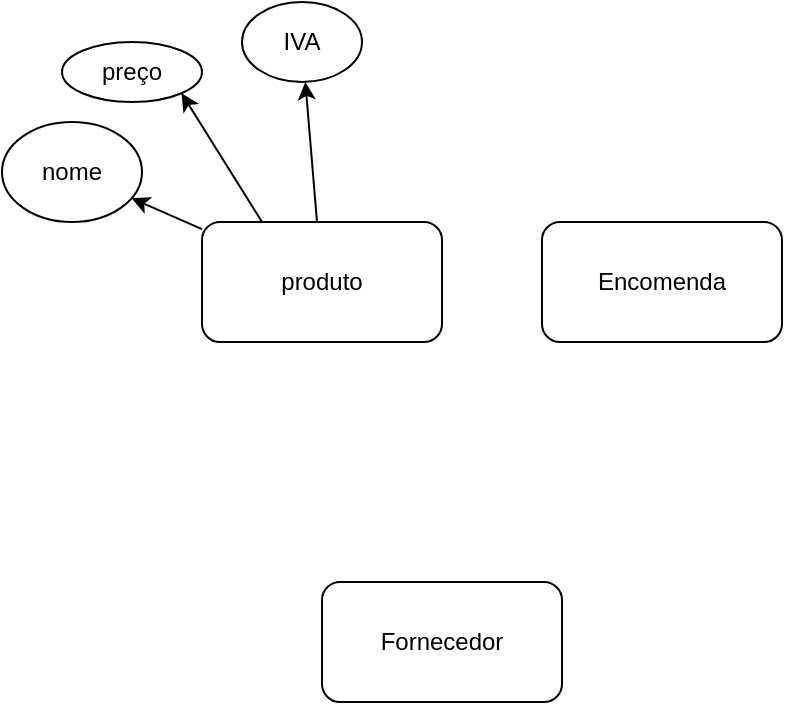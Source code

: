 <mxfile>
    <diagram id="39AsY6IAJ4vJ3lLDRxpD" name="Page-1">
        <mxGraphModel dx="441" dy="779" grid="1" gridSize="10" guides="1" tooltips="1" connect="1" arrows="1" fold="1" page="1" pageScale="1" pageWidth="850" pageHeight="1100" math="0" shadow="0">
            <root>
                <mxCell id="0"/>
                <mxCell id="1" parent="0"/>
                <mxCell id="6" value="" style="edgeStyle=none;html=1;" edge="1" parent="1" source="2" target="5">
                    <mxGeometry relative="1" as="geometry"/>
                </mxCell>
                <mxCell id="7" style="edgeStyle=none;html=1;exitX=0.25;exitY=0;exitDx=0;exitDy=0;entryX=1;entryY=1;entryDx=0;entryDy=0;" edge="1" parent="1" source="2" target="10">
                    <mxGeometry relative="1" as="geometry">
                        <mxPoint x="90" y="100" as="targetPoint"/>
                    </mxGeometry>
                </mxCell>
                <mxCell id="9" value="" style="edgeStyle=none;html=1;" edge="1" parent="1" source="2" target="8">
                    <mxGeometry relative="1" as="geometry"/>
                </mxCell>
                <mxCell id="2" value="produto" style="rounded=1;whiteSpace=wrap;html=1;" vertex="1" parent="1">
                    <mxGeometry x="110" y="160" width="120" height="60" as="geometry"/>
                </mxCell>
                <mxCell id="3" value="Encomenda" style="rounded=1;whiteSpace=wrap;html=1;" vertex="1" parent="1">
                    <mxGeometry x="280" y="160" width="120" height="60" as="geometry"/>
                </mxCell>
                <mxCell id="4" value="Fornecedor" style="rounded=1;whiteSpace=wrap;html=1;" vertex="1" parent="1">
                    <mxGeometry x="170" y="340" width="120" height="60" as="geometry"/>
                </mxCell>
                <mxCell id="5" value="IVA" style="ellipse;whiteSpace=wrap;html=1;rounded=1;" vertex="1" parent="1">
                    <mxGeometry x="130" y="50" width="60" height="40" as="geometry"/>
                </mxCell>
                <mxCell id="8" value="nome" style="ellipse;whiteSpace=wrap;html=1;rounded=1;" vertex="1" parent="1">
                    <mxGeometry x="10" y="110" width="70" height="50" as="geometry"/>
                </mxCell>
                <mxCell id="10" value="preço" style="ellipse;whiteSpace=wrap;html=1;" vertex="1" parent="1">
                    <mxGeometry x="40" y="70" width="70" height="30" as="geometry"/>
                </mxCell>
            </root>
        </mxGraphModel>
    </diagram>
</mxfile>